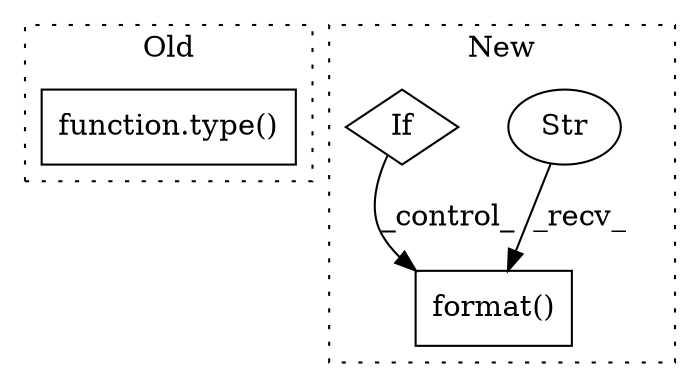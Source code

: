 digraph G {
subgraph cluster0 {
1 [label="function.type()" a="75" s="1024,1041" l="5,1" shape="box"];
label = "Old";
style="dotted";
}
subgraph cluster1 {
2 [label="format()" a="75" s="2415,2464" l="38,1" shape="box"];
3 [label="Str" a="66" s="2415" l="30" shape="ellipse"];
4 [label="If" a="96" s="2328" l="0" shape="diamond"];
label = "New";
style="dotted";
}
3 -> 2 [label="_recv_"];
4 -> 2 [label="_control_"];
}